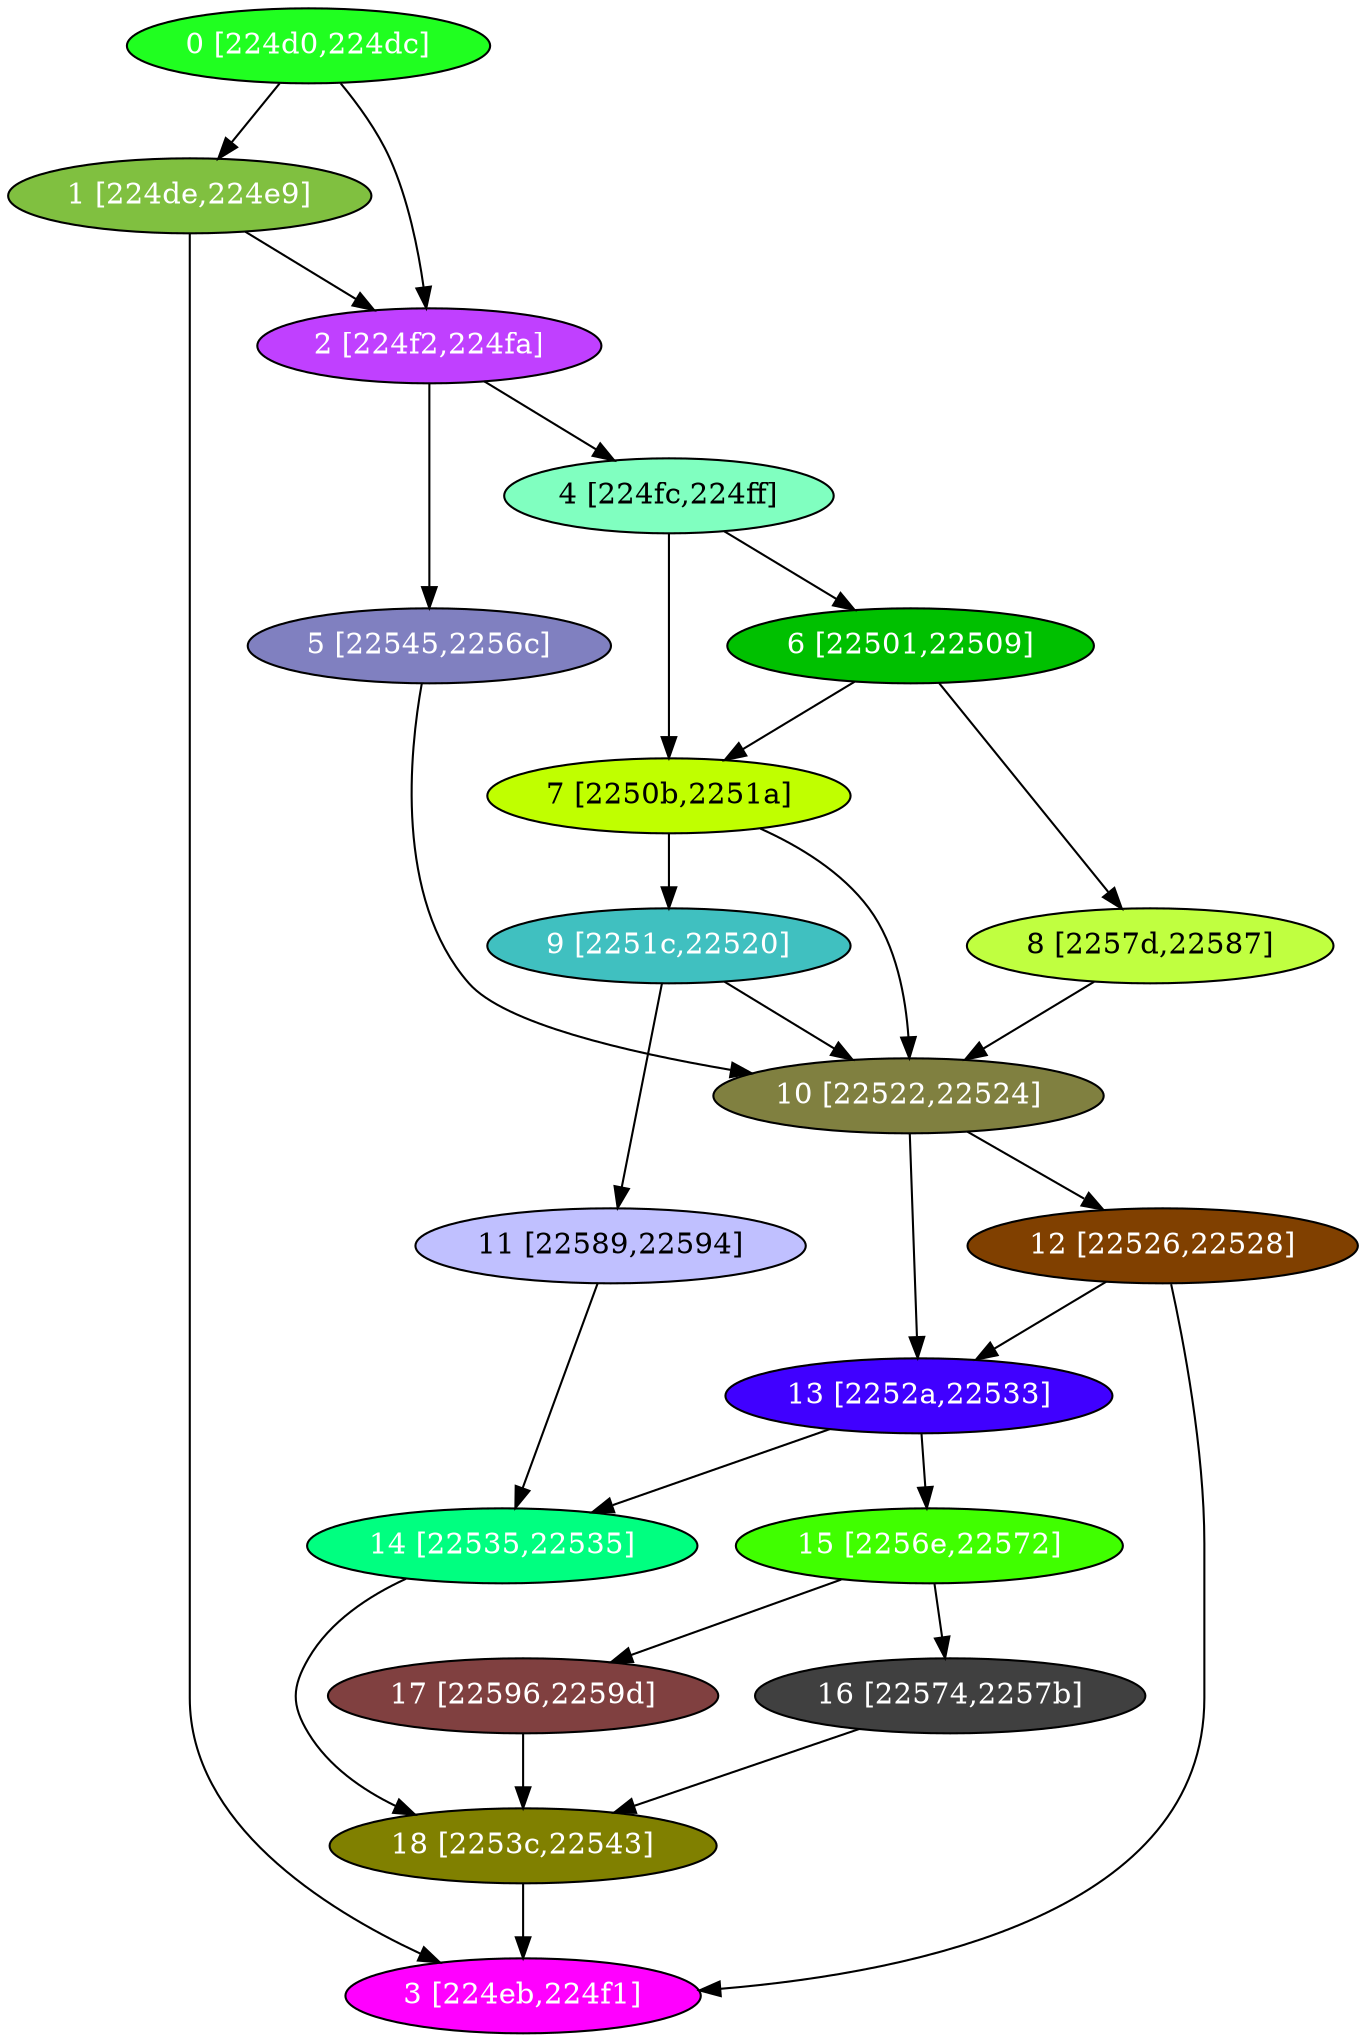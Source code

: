 diGraph libnss3{
	libnss3_0  [style=filled fillcolor="#20FF20" fontcolor="#ffffff" shape=oval label="0 [224d0,224dc]"]
	libnss3_1  [style=filled fillcolor="#80C040" fontcolor="#ffffff" shape=oval label="1 [224de,224e9]"]
	libnss3_2  [style=filled fillcolor="#C040FF" fontcolor="#ffffff" shape=oval label="2 [224f2,224fa]"]
	libnss3_3  [style=filled fillcolor="#FF00FF" fontcolor="#ffffff" shape=oval label="3 [224eb,224f1]"]
	libnss3_4  [style=filled fillcolor="#80FFC0" fontcolor="#000000" shape=oval label="4 [224fc,224ff]"]
	libnss3_5  [style=filled fillcolor="#8080C0" fontcolor="#ffffff" shape=oval label="5 [22545,2256c]"]
	libnss3_6  [style=filled fillcolor="#00C000" fontcolor="#ffffff" shape=oval label="6 [22501,22509]"]
	libnss3_7  [style=filled fillcolor="#C0FF00" fontcolor="#000000" shape=oval label="7 [2250b,2251a]"]
	libnss3_8  [style=filled fillcolor="#C0FF40" fontcolor="#000000" shape=oval label="8 [2257d,22587]"]
	libnss3_9  [style=filled fillcolor="#40C0C0" fontcolor="#ffffff" shape=oval label="9 [2251c,22520]"]
	libnss3_a  [style=filled fillcolor="#808040" fontcolor="#ffffff" shape=oval label="10 [22522,22524]"]
	libnss3_b  [style=filled fillcolor="#C0C0FF" fontcolor="#000000" shape=oval label="11 [22589,22594]"]
	libnss3_c  [style=filled fillcolor="#804000" fontcolor="#ffffff" shape=oval label="12 [22526,22528]"]
	libnss3_d  [style=filled fillcolor="#4000FF" fontcolor="#ffffff" shape=oval label="13 [2252a,22533]"]
	libnss3_e  [style=filled fillcolor="#00FF80" fontcolor="#ffffff" shape=oval label="14 [22535,22535]"]
	libnss3_f  [style=filled fillcolor="#40FF00" fontcolor="#ffffff" shape=oval label="15 [2256e,22572]"]
	libnss3_10  [style=filled fillcolor="#404040" fontcolor="#ffffff" shape=oval label="16 [22574,2257b]"]
	libnss3_11  [style=filled fillcolor="#804040" fontcolor="#ffffff" shape=oval label="17 [22596,2259d]"]
	libnss3_12  [style=filled fillcolor="#808000" fontcolor="#ffffff" shape=oval label="18 [2253c,22543]"]

	libnss3_0 -> libnss3_1
	libnss3_0 -> libnss3_2
	libnss3_1 -> libnss3_2
	libnss3_1 -> libnss3_3
	libnss3_2 -> libnss3_4
	libnss3_2 -> libnss3_5
	libnss3_4 -> libnss3_6
	libnss3_4 -> libnss3_7
	libnss3_5 -> libnss3_a
	libnss3_6 -> libnss3_7
	libnss3_6 -> libnss3_8
	libnss3_7 -> libnss3_9
	libnss3_7 -> libnss3_a
	libnss3_8 -> libnss3_a
	libnss3_9 -> libnss3_a
	libnss3_9 -> libnss3_b
	libnss3_a -> libnss3_c
	libnss3_a -> libnss3_d
	libnss3_b -> libnss3_e
	libnss3_c -> libnss3_3
	libnss3_c -> libnss3_d
	libnss3_d -> libnss3_e
	libnss3_d -> libnss3_f
	libnss3_e -> libnss3_12
	libnss3_f -> libnss3_10
	libnss3_f -> libnss3_11
	libnss3_10 -> libnss3_12
	libnss3_11 -> libnss3_12
	libnss3_12 -> libnss3_3
}